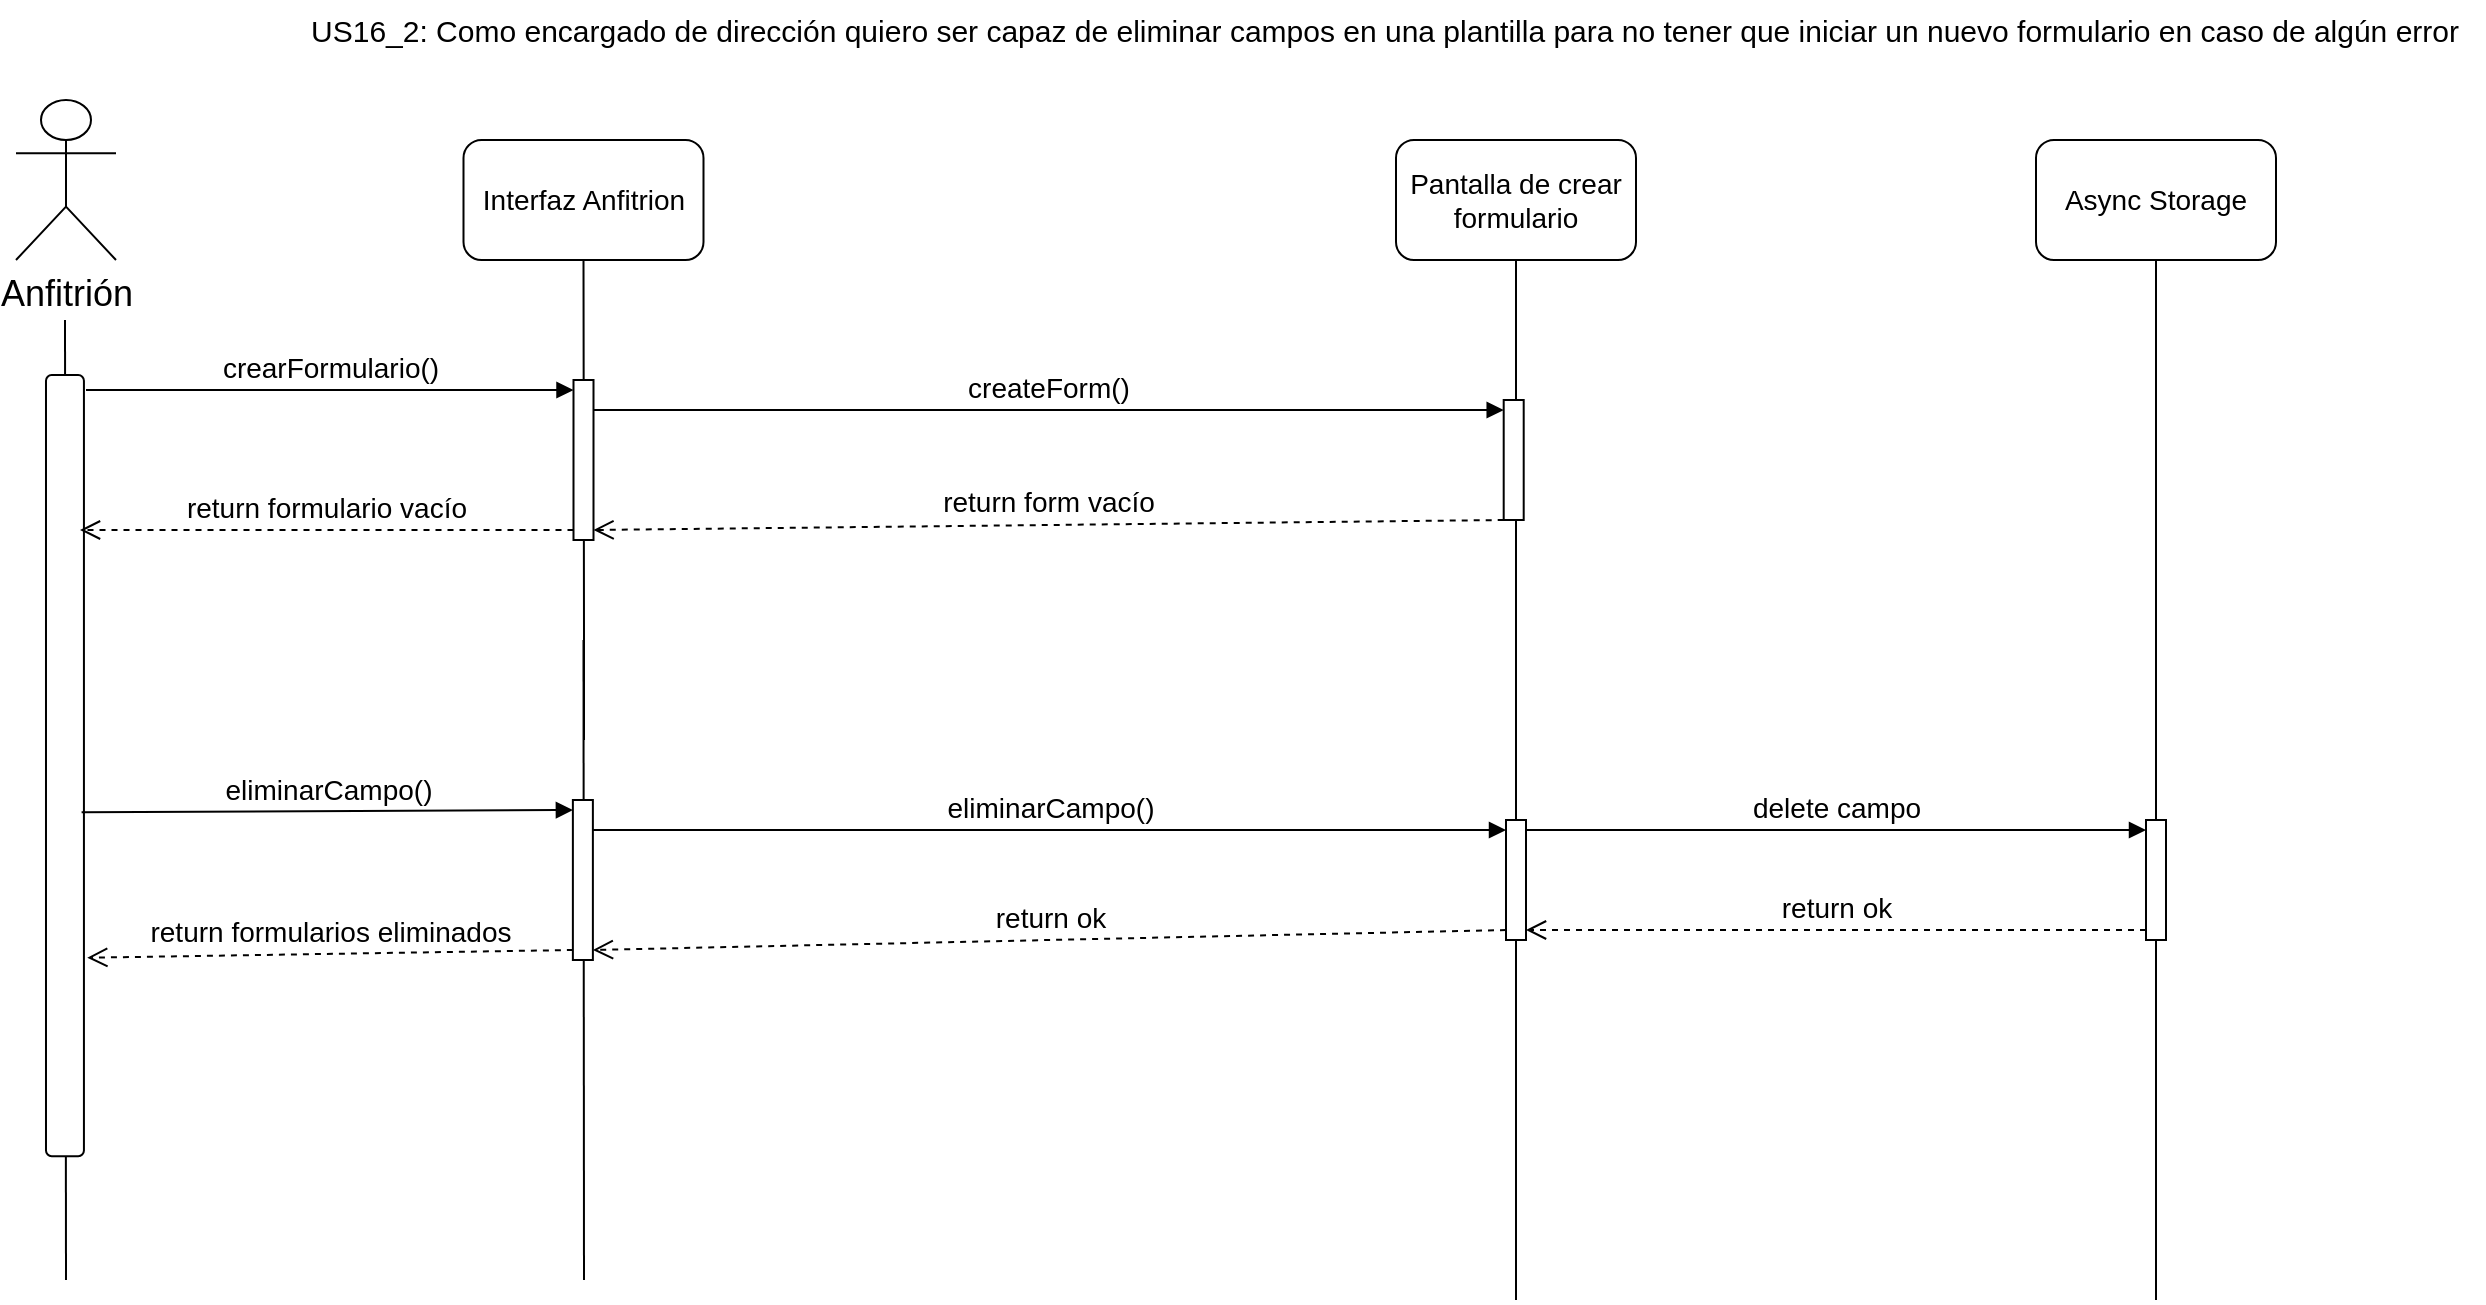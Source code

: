 <mxfile version="25.0.3">
  <diagram name="Página-1" id="otuWR3c3a-R4K6_GCiYR">
    <mxGraphModel dx="1518" dy="2993" grid="1" gridSize="10" guides="1" tooltips="1" connect="1" arrows="1" fold="1" page="1" pageScale="1" pageWidth="827" pageHeight="1169" math="0" shadow="0">
      <root>
        <mxCell id="0" />
        <mxCell id="1" parent="0" />
        <mxCell id="K1ZOFsrEIxRN_8-dtJhb-1" value="&lt;font style=&quot;font-size: 14px;&quot;&gt;Interfaz Anfitrion&lt;/font&gt;" style="rounded=1;whiteSpace=wrap;html=1;" parent="1" vertex="1">
          <mxGeometry x="243.75" y="-1660" width="120" height="60" as="geometry" />
        </mxCell>
        <mxCell id="K1ZOFsrEIxRN_8-dtJhb-2" value="" style="endArrow=none;html=1;rounded=0;entryX=0.5;entryY=1;entryDx=0;entryDy=0;" parent="1" target="K1ZOFsrEIxRN_8-dtJhb-1" edge="1">
          <mxGeometry width="50" height="50" relative="1" as="geometry">
            <mxPoint x="304" y="-1360" as="sourcePoint" />
            <mxPoint x="493.75" y="-1320" as="targetPoint" />
            <Array as="points">
              <mxPoint x="304" y="-1410" />
            </Array>
          </mxGeometry>
        </mxCell>
        <mxCell id="K1ZOFsrEIxRN_8-dtJhb-3" value="&lt;font style=&quot;font-size: 18px;&quot;&gt;Anfitrión&lt;/font&gt;" style="shape=umlActor;verticalLabelPosition=bottom;verticalAlign=top;html=1;outlineConnect=0;" parent="1" vertex="1">
          <mxGeometry x="20" y="-1680" width="50" height="80" as="geometry" />
        </mxCell>
        <mxCell id="K1ZOFsrEIxRN_8-dtJhb-4" value="" style="endArrow=none;html=1;rounded=0;entryX=0.5;entryY=1;entryDx=0;entryDy=0;" parent="1" edge="1">
          <mxGeometry width="50" height="50" relative="1" as="geometry">
            <mxPoint x="45" y="-1090" as="sourcePoint" />
            <mxPoint x="44.5" y="-1570" as="targetPoint" />
          </mxGeometry>
        </mxCell>
        <mxCell id="K1ZOFsrEIxRN_8-dtJhb-5" value="&lt;font style=&quot;font-size: 15px;&quot;&gt;US16_2: Como encargado de dirección quiero ser capaz de eliminar campos en una plantilla para no tener que iniciar un nuevo formulario en caso de algún error&lt;/font&gt;" style="text;html=1;align=center;verticalAlign=middle;resizable=0;points=[];autosize=1;strokeColor=none;fillColor=none;" parent="1" vertex="1">
          <mxGeometry x="153.75" y="-1730" width="1100" height="30" as="geometry" />
        </mxCell>
        <mxCell id="K1ZOFsrEIxRN_8-dtJhb-6" value="" style="rounded=1;whiteSpace=wrap;html=1;rotation=90;" parent="1" vertex="1">
          <mxGeometry x="-150.81" y="-1356.68" width="390.58" height="18.97" as="geometry" />
        </mxCell>
        <mxCell id="K1ZOFsrEIxRN_8-dtJhb-7" value="" style="endArrow=none;html=1;rounded=0;" parent="1" edge="1">
          <mxGeometry width="50" height="50" relative="1" as="geometry">
            <mxPoint x="303.75" y="-1410" as="sourcePoint" />
            <mxPoint x="304" y="-1090" as="targetPoint" />
          </mxGeometry>
        </mxCell>
        <mxCell id="K1ZOFsrEIxRN_8-dtJhb-10" value="&lt;span style=&quot;font-size: 14px;&quot;&gt;Async Storage&lt;/span&gt;" style="rounded=1;whiteSpace=wrap;html=1;" parent="1" vertex="1">
          <mxGeometry x="1030" y="-1660" width="120" height="60" as="geometry" />
        </mxCell>
        <mxCell id="K1ZOFsrEIxRN_8-dtJhb-11" value="" style="endArrow=none;html=1;rounded=0;entryX=0.5;entryY=1;entryDx=0;entryDy=0;" parent="1" target="K1ZOFsrEIxRN_8-dtJhb-10" edge="1" source="K1ZOFsrEIxRN_8-dtJhb-50">
          <mxGeometry width="50" height="50" relative="1" as="geometry">
            <mxPoint x="1090" y="-910" as="sourcePoint" />
            <mxPoint x="1050" y="-1310" as="targetPoint" />
          </mxGeometry>
        </mxCell>
        <mxCell id="K1ZOFsrEIxRN_8-dtJhb-20" value="" style="html=1;points=[[0,0,0,0,5],[0,1,0,0,-5],[1,0,0,0,5],[1,1,0,0,-5]];perimeter=orthogonalPerimeter;outlineConnect=0;targetShapes=umlLifeline;portConstraint=eastwest;newEdgeStyle={&quot;curved&quot;:0,&quot;rounded&quot;:0};" parent="1" vertex="1">
          <mxGeometry x="298.44" y="-1330" width="10" height="80" as="geometry" />
        </mxCell>
        <mxCell id="K1ZOFsrEIxRN_8-dtJhb-21" value="&lt;span style=&quot;font-size: 14px;&quot;&gt;eliminarCampo()&lt;/span&gt;" style="html=1;verticalAlign=bottom;endArrow=block;curved=0;rounded=0;entryX=0;entryY=0;entryDx=0;entryDy=5;exitX=0.607;exitY=0.045;exitDx=0;exitDy=0;exitPerimeter=0;" parent="1" target="K1ZOFsrEIxRN_8-dtJhb-20" edge="1">
          <mxGeometry relative="1" as="geometry">
            <mxPoint x="52.801" y="-1323.882" as="sourcePoint" />
          </mxGeometry>
        </mxCell>
        <mxCell id="K1ZOFsrEIxRN_8-dtJhb-22" value="&lt;font style=&quot;font-size: 14px;&quot;&gt;return formularios eliminados&lt;/font&gt;" style="html=1;verticalAlign=bottom;endArrow=open;dashed=1;endSize=8;curved=0;rounded=0;exitX=0;exitY=1;exitDx=0;exitDy=-5;entryX=0.689;entryY=-0.104;entryDx=0;entryDy=0;entryPerimeter=0;" parent="1" source="K1ZOFsrEIxRN_8-dtJhb-20" edge="1">
          <mxGeometry x="-0.002" relative="1" as="geometry">
            <mxPoint x="55.628" y="-1251.122" as="targetPoint" />
            <mxPoint as="offset" />
          </mxGeometry>
        </mxCell>
        <mxCell id="K1ZOFsrEIxRN_8-dtJhb-26" value="&lt;span style=&quot;font-size: 14px;&quot;&gt;Pantalla de crear&lt;/span&gt;&lt;div&gt;&lt;span style=&quot;font-size: 14px;&quot;&gt;formulario&lt;/span&gt;&lt;/div&gt;" style="rounded=1;whiteSpace=wrap;html=1;" parent="1" vertex="1">
          <mxGeometry x="710" y="-1660" width="120" height="60" as="geometry" />
        </mxCell>
        <mxCell id="K1ZOFsrEIxRN_8-dtJhb-27" value="" style="endArrow=none;html=1;rounded=0;entryX=0.5;entryY=1;entryDx=0;entryDy=0;" parent="1" target="K1ZOFsrEIxRN_8-dtJhb-26" edge="1" source="K1ZOFsrEIxRN_8-dtJhb-47">
          <mxGeometry width="50" height="50" relative="1" as="geometry">
            <mxPoint x="770" y="-920" as="sourcePoint" />
            <mxPoint x="730" y="-1310" as="targetPoint" />
          </mxGeometry>
        </mxCell>
        <mxCell id="K1ZOFsrEIxRN_8-dtJhb-48" value="&lt;font style=&quot;font-size: 14px;&quot;&gt;eliminarCampo()&lt;/font&gt;" style="html=1;verticalAlign=bottom;endArrow=block;curved=0;rounded=0;entryX=0;entryY=0;entryDx=0;entryDy=5;" parent="1" source="K1ZOFsrEIxRN_8-dtJhb-20" target="K1ZOFsrEIxRN_8-dtJhb-47" edge="1">
          <mxGeometry relative="1" as="geometry">
            <mxPoint x="1035" y="-1305" as="sourcePoint" />
          </mxGeometry>
        </mxCell>
        <mxCell id="K1ZOFsrEIxRN_8-dtJhb-49" value="&lt;font style=&quot;font-size: 14px;&quot;&gt;return ok&lt;/font&gt;" style="html=1;verticalAlign=bottom;endArrow=open;dashed=1;endSize=8;curved=0;rounded=0;exitX=0;exitY=1;exitDx=0;exitDy=-5;entryX=1;entryY=1;entryDx=0;entryDy=-5;entryPerimeter=0;" parent="1" source="K1ZOFsrEIxRN_8-dtJhb-47" target="K1ZOFsrEIxRN_8-dtJhb-20" edge="1">
          <mxGeometry relative="1" as="geometry">
            <mxPoint x="1035" y="-1235" as="targetPoint" />
          </mxGeometry>
        </mxCell>
        <mxCell id="K1ZOFsrEIxRN_8-dtJhb-51" value="&lt;font style=&quot;font-size: 14px;&quot;&gt;delete campo&lt;/font&gt;" style="html=1;verticalAlign=bottom;endArrow=block;curved=0;rounded=0;entryX=0;entryY=0;entryDx=0;entryDy=5;exitX=1;exitY=0;exitDx=0;exitDy=5;exitPerimeter=0;" parent="1" source="K1ZOFsrEIxRN_8-dtJhb-47" target="K1ZOFsrEIxRN_8-dtJhb-50" edge="1">
          <mxGeometry relative="1" as="geometry">
            <mxPoint x="1482.81" y="-1305" as="sourcePoint" />
          </mxGeometry>
        </mxCell>
        <mxCell id="K1ZOFsrEIxRN_8-dtJhb-52" value="&lt;font style=&quot;font-size: 14px;&quot;&gt;return ok&lt;/font&gt;" style="html=1;verticalAlign=bottom;endArrow=open;dashed=1;endSize=8;curved=0;rounded=0;exitX=0;exitY=1;exitDx=0;exitDy=-5;entryX=1;entryY=1;entryDx=0;entryDy=-5;entryPerimeter=0;" parent="1" source="K1ZOFsrEIxRN_8-dtJhb-50" target="K1ZOFsrEIxRN_8-dtJhb-47" edge="1">
          <mxGeometry relative="1" as="geometry">
            <mxPoint x="1482.81" y="-1235" as="targetPoint" />
          </mxGeometry>
        </mxCell>
        <mxCell id="mhAjsWMU725fVNme91My-1" value="" style="html=1;points=[[0,0,0,0,5],[0,1,0,0,-5],[1,0,0,0,5],[1,1,0,0,-5]];perimeter=orthogonalPerimeter;outlineConnect=0;targetShapes=umlLifeline;portConstraint=eastwest;newEdgeStyle={&quot;curved&quot;:0,&quot;rounded&quot;:0};" vertex="1" parent="1">
          <mxGeometry x="298.75" y="-1540" width="10" height="80" as="geometry" />
        </mxCell>
        <mxCell id="mhAjsWMU725fVNme91My-2" value="&lt;font style=&quot;font-size: 14px;&quot;&gt;crearFormulario()&lt;/font&gt;" style="html=1;verticalAlign=bottom;endArrow=block;curved=0;rounded=0;entryX=0;entryY=0;entryDx=0;entryDy=5;" edge="1" parent="1" target="mhAjsWMU725fVNme91My-1">
          <mxGeometry x="-0.003" relative="1" as="geometry">
            <mxPoint x="55" y="-1535" as="sourcePoint" />
            <mxPoint as="offset" />
          </mxGeometry>
        </mxCell>
        <mxCell id="mhAjsWMU725fVNme91My-3" value="&lt;font style=&quot;font-size: 14px;&quot;&gt;return formulario vacío&lt;/font&gt;" style="html=1;verticalAlign=bottom;endArrow=open;dashed=1;endSize=8;curved=0;rounded=0;exitX=0;exitY=1;exitDx=0;exitDy=-5;" edge="1" parent="1" source="mhAjsWMU725fVNme91My-1">
          <mxGeometry relative="1" as="geometry">
            <mxPoint x="52" y="-1465" as="targetPoint" />
          </mxGeometry>
        </mxCell>
        <mxCell id="mhAjsWMU725fVNme91My-4" value="" style="html=1;points=[[0,0,0,0,5],[0,1,0,0,-5],[1,0,0,0,5],[1,1,0,0,-5]];perimeter=orthogonalPerimeter;outlineConnect=0;targetShapes=umlLifeline;portConstraint=eastwest;newEdgeStyle={&quot;curved&quot;:0,&quot;rounded&quot;:0};" vertex="1" parent="1">
          <mxGeometry x="763.85" y="-1530" width="10" height="60" as="geometry" />
        </mxCell>
        <mxCell id="mhAjsWMU725fVNme91My-5" value="&lt;font style=&quot;font-size: 14px;&quot;&gt;createForm()&lt;/font&gt;" style="html=1;verticalAlign=bottom;endArrow=block;curved=0;rounded=0;entryX=0;entryY=0;entryDx=0;entryDy=5;" edge="1" parent="1" source="mhAjsWMU725fVNme91My-1" target="mhAjsWMU725fVNme91My-4">
          <mxGeometry relative="1" as="geometry">
            <mxPoint x="693.85" y="-1525" as="sourcePoint" />
          </mxGeometry>
        </mxCell>
        <mxCell id="mhAjsWMU725fVNme91My-6" value="&lt;font style=&quot;font-size: 14px;&quot;&gt;return form vacío&lt;/font&gt;" style="html=1;verticalAlign=bottom;endArrow=open;dashed=1;endSize=8;curved=0;rounded=0;entryX=1;entryY=1;entryDx=0;entryDy=-5;entryPerimeter=0;" edge="1" parent="1" source="mhAjsWMU725fVNme91My-4" target="mhAjsWMU725fVNme91My-1">
          <mxGeometry relative="1" as="geometry">
            <mxPoint x="693.85" y="-1455" as="targetPoint" />
          </mxGeometry>
        </mxCell>
        <mxCell id="mhAjsWMU725fVNme91My-7" value="" style="endArrow=none;html=1;rounded=0;entryX=0.5;entryY=1;entryDx=0;entryDy=0;" edge="1" parent="1" target="K1ZOFsrEIxRN_8-dtJhb-47">
          <mxGeometry width="50" height="50" relative="1" as="geometry">
            <mxPoint x="770" y="-1080" as="sourcePoint" />
            <mxPoint x="770" y="-1600" as="targetPoint" />
          </mxGeometry>
        </mxCell>
        <mxCell id="K1ZOFsrEIxRN_8-dtJhb-47" value="" style="html=1;points=[[0,0,0,0,5],[0,1,0,0,-5],[1,0,0,0,5],[1,1,0,0,-5]];perimeter=orthogonalPerimeter;outlineConnect=0;targetShapes=umlLifeline;portConstraint=eastwest;newEdgeStyle={&quot;curved&quot;:0,&quot;rounded&quot;:0};" parent="1" vertex="1">
          <mxGeometry x="765" y="-1320" width="10" height="60" as="geometry" />
        </mxCell>
        <mxCell id="mhAjsWMU725fVNme91My-8" value="" style="endArrow=none;html=1;rounded=0;entryX=0.5;entryY=1;entryDx=0;entryDy=0;" edge="1" parent="1" target="K1ZOFsrEIxRN_8-dtJhb-50">
          <mxGeometry width="50" height="50" relative="1" as="geometry">
            <mxPoint x="1090" y="-1080" as="sourcePoint" />
            <mxPoint x="1090" y="-1600" as="targetPoint" />
          </mxGeometry>
        </mxCell>
        <mxCell id="K1ZOFsrEIxRN_8-dtJhb-50" value="" style="html=1;points=[[0,0,0,0,5],[0,1,0,0,-5],[1,0,0,0,5],[1,1,0,0,-5]];perimeter=orthogonalPerimeter;outlineConnect=0;targetShapes=umlLifeline;portConstraint=eastwest;newEdgeStyle={&quot;curved&quot;:0,&quot;rounded&quot;:0};" parent="1" vertex="1">
          <mxGeometry x="1085" y="-1320" width="10" height="60" as="geometry" />
        </mxCell>
      </root>
    </mxGraphModel>
  </diagram>
</mxfile>
